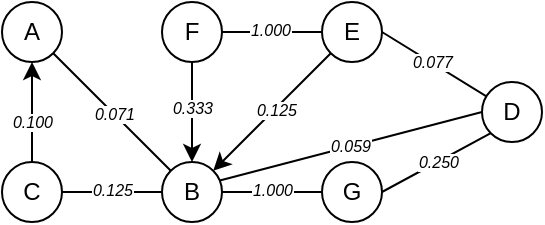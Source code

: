 <mxfile version="12.2.9" type="device" pages="1"><diagram id="XusGLsvrCk0KWc_F-gu2" name="Page-1"><mxGraphModel dx="475" dy="627" grid="1" gridSize="10" guides="1" tooltips="1" connect="1" arrows="1" fold="1" page="1" pageScale="1" pageWidth="827" pageHeight="1169" math="0" shadow="0"><root><mxCell id="0"/><mxCell id="1" parent="0"/><mxCell id="veBi4GFpYcADoSZapp2E-12" style="rounded=0;orthogonalLoop=1;jettySize=auto;html=1;endArrow=none;endFill=0;entryX=0;entryY=0;entryDx=0;entryDy=0;" parent="1" source="veBi4GFpYcADoSZapp2E-1" target="veBi4GFpYcADoSZapp2E-2" edge="1"><mxGeometry relative="1" as="geometry"/></mxCell><mxCell id="veBi4GFpYcADoSZapp2E-33" value="0.071" style="text;html=1;align=center;verticalAlign=middle;resizable=0;points=[];;labelBackgroundColor=#ffffff;fontStyle=2;fontSize=8;" parent="veBi4GFpYcADoSZapp2E-12" vertex="1" connectable="0"><mxGeometry x="0.008" relative="1" as="geometry"><mxPoint as="offset"/></mxGeometry></mxCell><mxCell id="veBi4GFpYcADoSZapp2E-1" value="A" style="ellipse;whiteSpace=wrap;html=1;aspect=fixed;" parent="1" vertex="1"><mxGeometry x="40" y="40" width="30" height="30" as="geometry"/></mxCell><mxCell id="veBi4GFpYcADoSZapp2E-13" style="rounded=0;orthogonalLoop=1;jettySize=auto;html=1;entryX=0;entryY=0.5;entryDx=0;entryDy=0;endArrow=none;endFill=0;exitX=0.963;exitY=0.307;exitDx=0;exitDy=0;exitPerimeter=0;" parent="1" source="veBi4GFpYcADoSZapp2E-2" target="veBi4GFpYcADoSZapp2E-3" edge="1"><mxGeometry relative="1" as="geometry"/></mxCell><mxCell id="veBi4GFpYcADoSZapp2E-42" value="0.059" style="text;html=1;align=center;verticalAlign=middle;resizable=0;points=[];;labelBackgroundColor=#ffffff;fontStyle=2;fontSize=8;" parent="veBi4GFpYcADoSZapp2E-13" vertex="1" connectable="0"><mxGeometry x="-0.03" relative="1" as="geometry"><mxPoint x="1" y="-1" as="offset"/></mxGeometry></mxCell><mxCell id="veBi4GFpYcADoSZapp2E-14" style="rounded=0;orthogonalLoop=1;jettySize=auto;html=1;entryX=0;entryY=0.5;entryDx=0;entryDy=0;endArrow=none;endFill=0;" parent="1" source="veBi4GFpYcADoSZapp2E-2" target="veBi4GFpYcADoSZapp2E-4" edge="1"><mxGeometry relative="1" as="geometry"/></mxCell><mxCell id="veBi4GFpYcADoSZapp2E-37" value="1.000" style="text;html=1;align=center;verticalAlign=middle;resizable=0;points=[];;labelBackgroundColor=#ffffff;fontStyle=2;fontSize=8;" parent="veBi4GFpYcADoSZapp2E-14" vertex="1" connectable="0"><mxGeometry x="-0.047" relative="1" as="geometry"><mxPoint x="1" y="-1" as="offset"/></mxGeometry></mxCell><mxCell id="veBi4GFpYcADoSZapp2E-15" style="rounded=0;orthogonalLoop=1;jettySize=auto;html=1;entryX=1;entryY=0.5;entryDx=0;entryDy=0;endArrow=none;endFill=0;exitX=0;exitY=0.5;exitDx=0;exitDy=0;" parent="1" source="veBi4GFpYcADoSZapp2E-2" target="veBi4GFpYcADoSZapp2E-5" edge="1"><mxGeometry relative="1" as="geometry"/></mxCell><mxCell id="veBi4GFpYcADoSZapp2E-30" value="0.125" style="text;html=1;align=center;verticalAlign=middle;resizable=0;points=[];;labelBackgroundColor=#ffffff;fontStyle=2;fontSize=8;" parent="veBi4GFpYcADoSZapp2E-15" vertex="1" connectable="0"><mxGeometry x="0.41" relative="1" as="geometry"><mxPoint x="10.5" y="-1" as="offset"/></mxGeometry></mxCell><mxCell id="veBi4GFpYcADoSZapp2E-2" value="B" style="ellipse;whiteSpace=wrap;html=1;aspect=fixed;" parent="1" vertex="1"><mxGeometry x="120" y="120" width="30" height="30" as="geometry"/></mxCell><mxCell id="veBi4GFpYcADoSZapp2E-17" style="rounded=0;orthogonalLoop=1;jettySize=auto;html=1;entryX=1;entryY=0.5;entryDx=0;entryDy=0;endArrow=none;endFill=0;" parent="1" source="veBi4GFpYcADoSZapp2E-3" target="veBi4GFpYcADoSZapp2E-7" edge="1"><mxGeometry relative="1" as="geometry"/></mxCell><mxCell id="veBi4GFpYcADoSZapp2E-41" value="0.077" style="text;html=1;align=center;verticalAlign=middle;resizable=0;points=[];;labelBackgroundColor=#ffffff;fontStyle=2;fontSize=8;" parent="veBi4GFpYcADoSZapp2E-17" vertex="1" connectable="0"><mxGeometry x="-0.041" relative="1" as="geometry"><mxPoint x="-2" y="-2" as="offset"/></mxGeometry></mxCell><mxCell id="veBi4GFpYcADoSZapp2E-3" value="D" style="ellipse;whiteSpace=wrap;html=1;aspect=fixed;" parent="1" vertex="1"><mxGeometry x="280" y="80" width="30" height="30" as="geometry"/></mxCell><mxCell id="veBi4GFpYcADoSZapp2E-18" style="rounded=0;orthogonalLoop=1;jettySize=auto;html=1;entryX=0;entryY=1;entryDx=0;entryDy=0;endArrow=none;endFill=0;exitX=1;exitY=0.5;exitDx=0;exitDy=0;" parent="1" source="veBi4GFpYcADoSZapp2E-4" target="veBi4GFpYcADoSZapp2E-3" edge="1"><mxGeometry relative="1" as="geometry"/></mxCell><mxCell id="veBi4GFpYcADoSZapp2E-39" value="0.250" style="text;html=1;align=center;verticalAlign=middle;resizable=0;points=[];;labelBackgroundColor=#ffffff;fontStyle=2;fontSize=8;" parent="veBi4GFpYcADoSZapp2E-18" vertex="1" connectable="0"><mxGeometry x="-0.065" relative="1" as="geometry"><mxPoint x="2" y="-1" as="offset"/></mxGeometry></mxCell><mxCell id="veBi4GFpYcADoSZapp2E-4" value="G" style="ellipse;whiteSpace=wrap;html=1;aspect=fixed;" parent="1" vertex="1"><mxGeometry x="200" y="120" width="30" height="30" as="geometry"/></mxCell><mxCell id="veBi4GFpYcADoSZapp2E-25" style="edgeStyle=none;rounded=0;orthogonalLoop=1;jettySize=auto;html=1;entryX=0.5;entryY=1;entryDx=0;entryDy=0;startArrow=none;startFill=0;endArrow=classic;endFill=1;" parent="1" source="veBi4GFpYcADoSZapp2E-5" target="veBi4GFpYcADoSZapp2E-1" edge="1"><mxGeometry relative="1" as="geometry"/></mxCell><mxCell id="veBi4GFpYcADoSZapp2E-34" value="0.100" style="text;html=1;align=center;verticalAlign=middle;resizable=0;points=[];;labelBackgroundColor=#ffffff;fontSize=8;fontStyle=2" parent="veBi4GFpYcADoSZapp2E-25" vertex="1" connectable="0"><mxGeometry x="-0.133" relative="1" as="geometry"><mxPoint y="1.5" as="offset"/></mxGeometry></mxCell><mxCell id="veBi4GFpYcADoSZapp2E-5" value="C" style="ellipse;whiteSpace=wrap;html=1;aspect=fixed;" parent="1" vertex="1"><mxGeometry x="40" y="120" width="30" height="30" as="geometry"/></mxCell><mxCell id="veBi4GFpYcADoSZapp2E-22" style="rounded=0;orthogonalLoop=1;jettySize=auto;html=1;entryX=0.5;entryY=0;entryDx=0;entryDy=0;endArrow=classic;endFill=1;startArrow=none;startFill=0;" parent="1" source="veBi4GFpYcADoSZapp2E-6" target="veBi4GFpYcADoSZapp2E-2" edge="1"><mxGeometry relative="1" as="geometry"/></mxCell><mxCell id="veBi4GFpYcADoSZapp2E-43" value="0.333" style="text;html=1;align=center;verticalAlign=middle;resizable=0;points=[];;labelBackgroundColor=#ffffff;fontStyle=2;fontSize=8;" parent="veBi4GFpYcADoSZapp2E-22" vertex="1" connectable="0"><mxGeometry x="-0.095" relative="1" as="geometry"><mxPoint as="offset"/></mxGeometry></mxCell><mxCell id="veBi4GFpYcADoSZapp2E-6" value="F" style="ellipse;whiteSpace=wrap;html=1;aspect=fixed;" parent="1" vertex="1"><mxGeometry x="120" y="40" width="30" height="30" as="geometry"/></mxCell><mxCell id="veBi4GFpYcADoSZapp2E-19" style="rounded=0;orthogonalLoop=1;jettySize=auto;html=1;entryX=1;entryY=0.5;entryDx=0;entryDy=0;endArrow=none;endFill=0;exitX=0;exitY=0.5;exitDx=0;exitDy=0;" parent="1" source="veBi4GFpYcADoSZapp2E-7" target="veBi4GFpYcADoSZapp2E-6" edge="1"><mxGeometry relative="1" as="geometry"/></mxCell><mxCell id="veBi4GFpYcADoSZapp2E-44" value="1.000" style="text;html=1;align=center;verticalAlign=middle;resizable=0;points=[];;labelBackgroundColor=#ffffff;fontStyle=2;fontSize=8;" parent="veBi4GFpYcADoSZapp2E-19" vertex="1" connectable="0"><mxGeometry x="-0.003" y="-1" relative="1" as="geometry"><mxPoint x="-1" as="offset"/></mxGeometry></mxCell><mxCell id="veBi4GFpYcADoSZapp2E-23" style="rounded=0;orthogonalLoop=1;jettySize=auto;html=1;entryX=1;entryY=0;entryDx=0;entryDy=0;endArrow=classic;endFill=1;exitX=0;exitY=1;exitDx=0;exitDy=0;" parent="1" source="veBi4GFpYcADoSZapp2E-7" target="veBi4GFpYcADoSZapp2E-2" edge="1"><mxGeometry relative="1" as="geometry"/></mxCell><mxCell id="veBi4GFpYcADoSZapp2E-38" value="0.125" style="text;html=1;align=center;verticalAlign=middle;resizable=0;points=[];;labelBackgroundColor=#ffffff;fontStyle=2;fontSize=8;" parent="veBi4GFpYcADoSZapp2E-23" vertex="1" connectable="0"><mxGeometry x="-0.048" relative="1" as="geometry"><mxPoint as="offset"/></mxGeometry></mxCell><mxCell id="veBi4GFpYcADoSZapp2E-7" value="E" style="ellipse;whiteSpace=wrap;html=1;aspect=fixed;" parent="1" vertex="1"><mxGeometry x="200" y="40" width="30" height="30" as="geometry"/></mxCell></root></mxGraphModel></diagram></mxfile>
